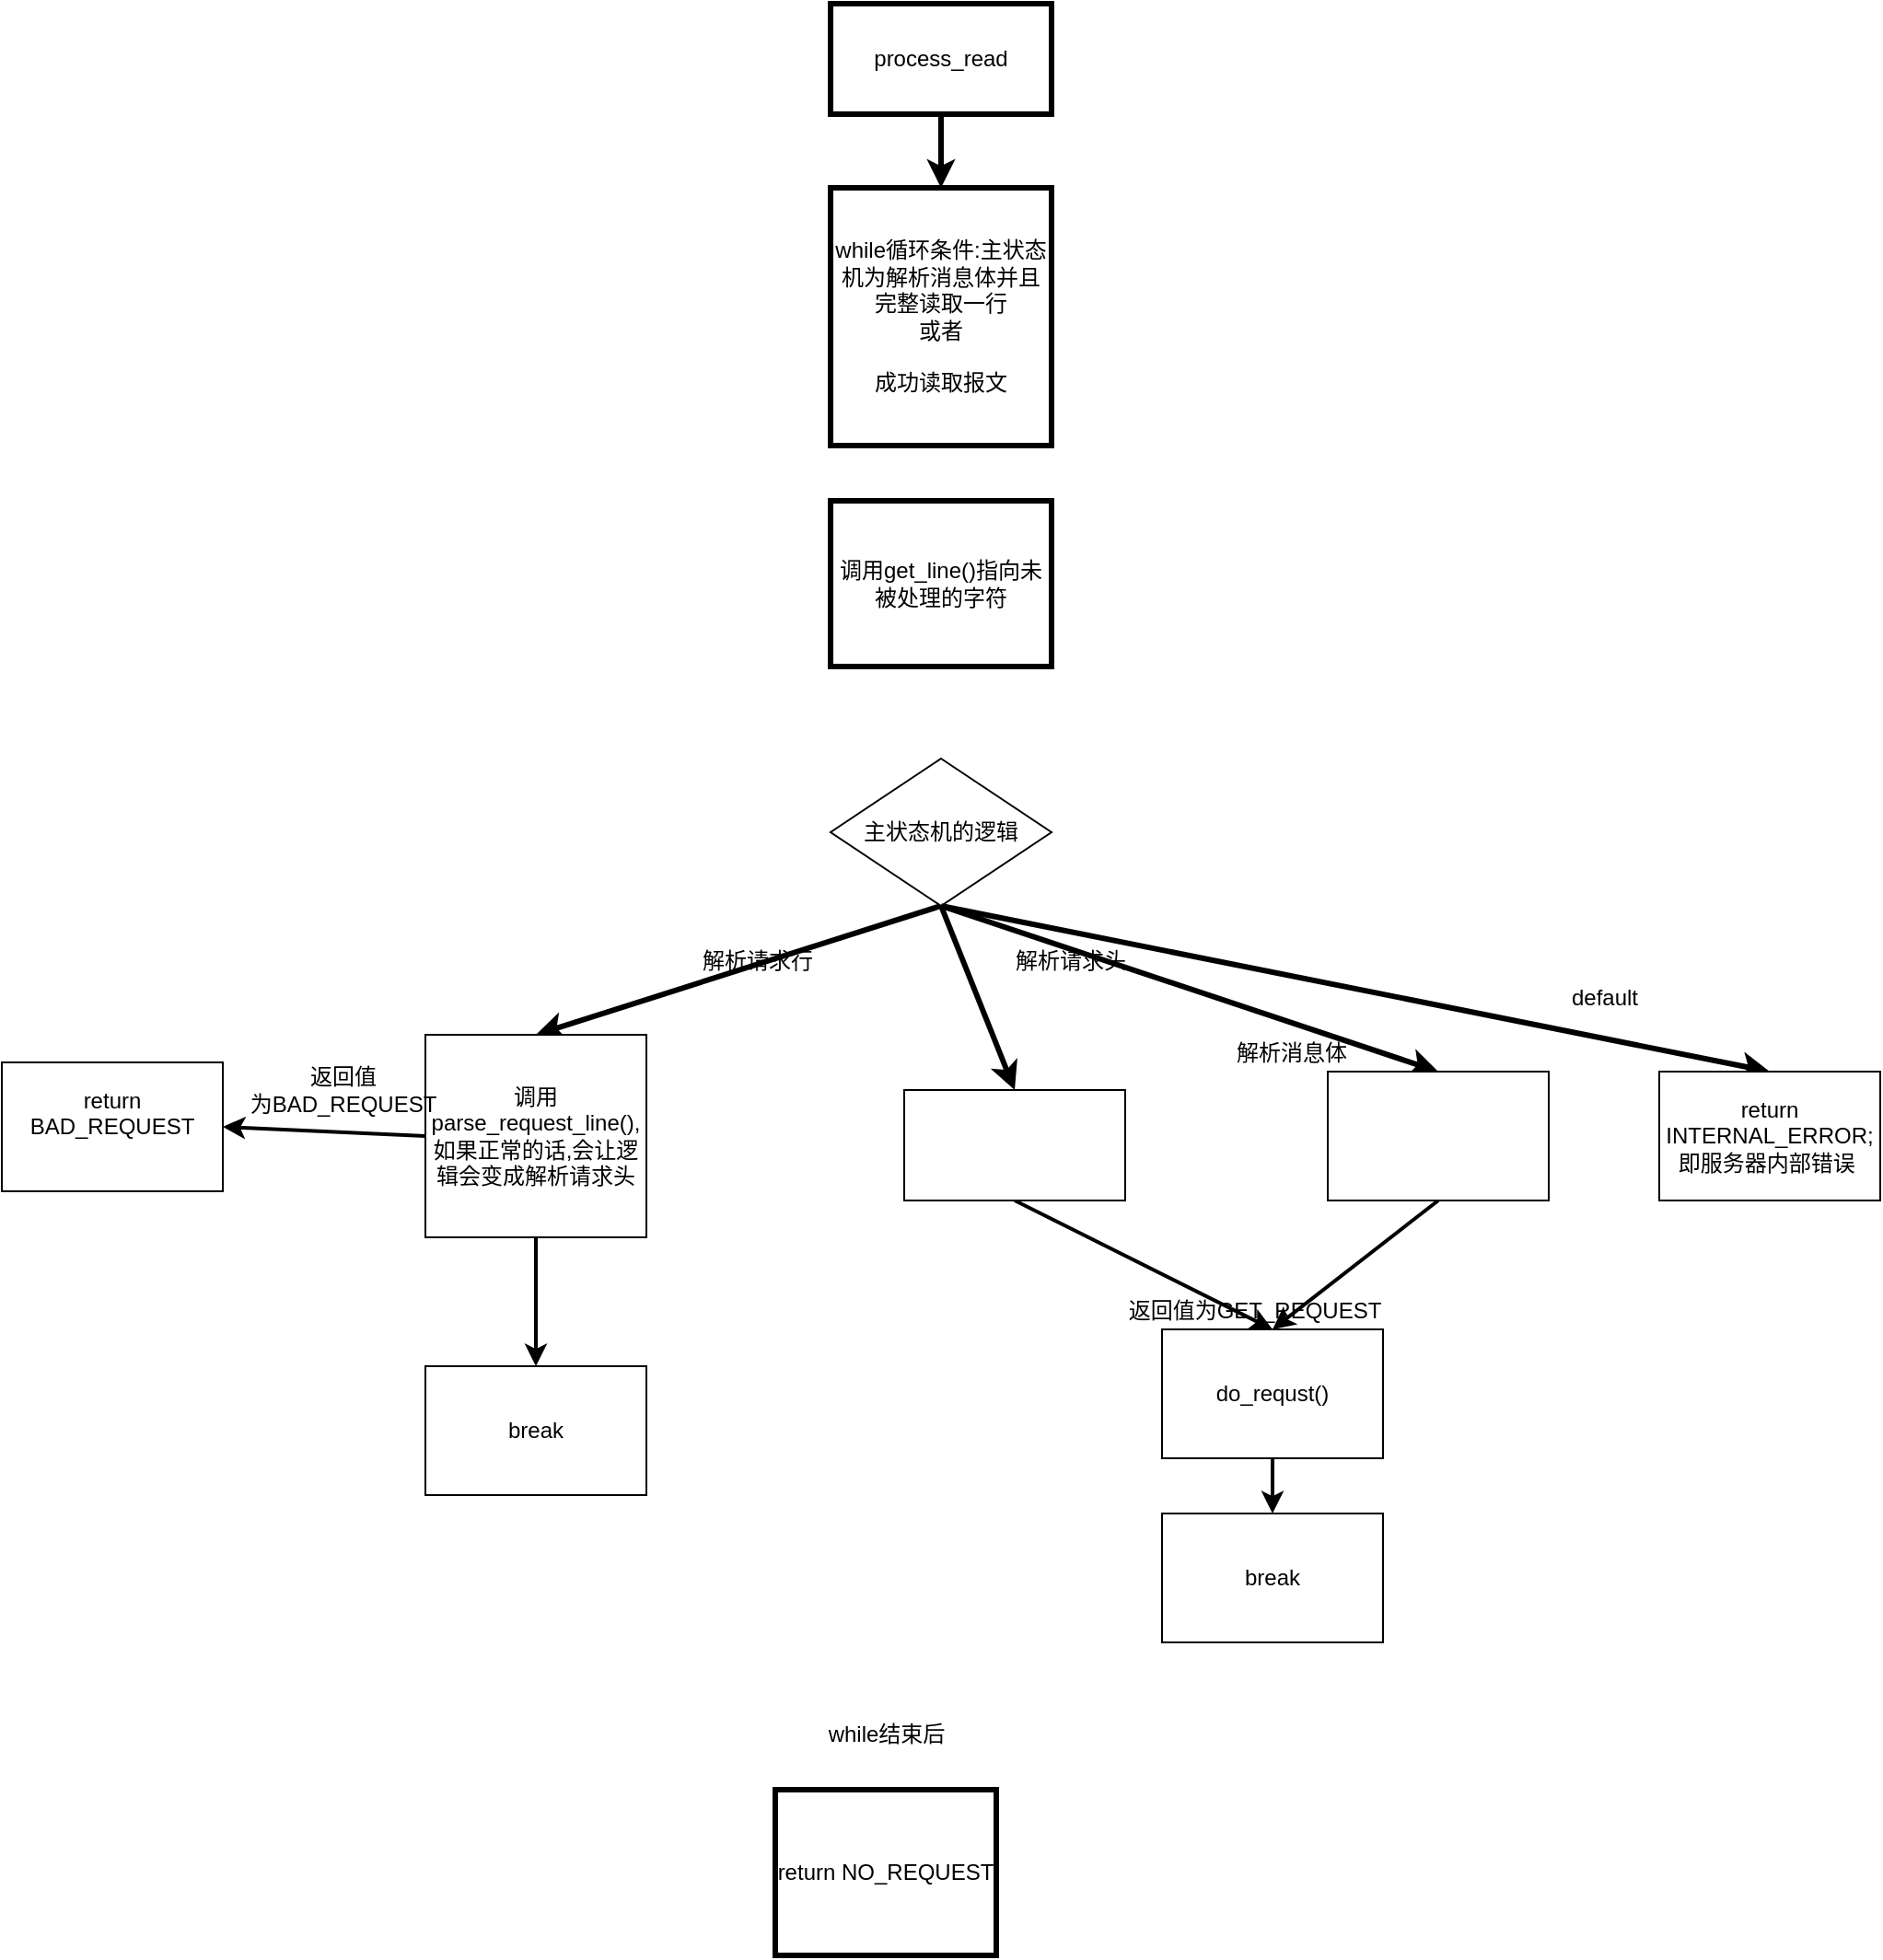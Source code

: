 <mxfile>
    <diagram id="LbE9PppjevmL19wuLY-l" name="第 1 页">
        <mxGraphModel dx="1051" dy="627" grid="1" gridSize="10" guides="1" tooltips="1" connect="1" arrows="1" fold="1" page="1" pageScale="1" pageWidth="1200" pageHeight="1920" background="#FFFFFF" math="0" shadow="0">
            <root>
                <mxCell id="0"/>
                <mxCell id="1" parent="0"/>
                <mxCell id="33" style="edgeStyle=none;html=1;exitX=0.5;exitY=1;exitDx=0;exitDy=0;entryX=0.5;entryY=0;entryDx=0;entryDy=0;strokeColor=#000000;strokeWidth=3;" parent="1" source="10" target="31" edge="1">
                    <mxGeometry relative="1" as="geometry"/>
                </mxCell>
                <mxCell id="10" value="process_read" style="whiteSpace=wrap;html=1;strokeColor=#000000;strokeWidth=3;" parent="1" vertex="1">
                    <mxGeometry x="530" y="80" width="120" height="60" as="geometry"/>
                </mxCell>
                <mxCell id="31" value="while循环条件:主状态机为解析消息体并且完整读取一行&lt;br&gt;或者&lt;br&gt;&lt;br&gt;成功读取报文" style="whiteSpace=wrap;html=1;strokeColor=#000000;strokeWidth=3;" parent="1" vertex="1">
                    <mxGeometry x="530" y="180" width="120" height="140" as="geometry"/>
                </mxCell>
                <mxCell id="40" value="调用get_line()指向未被处理的字符" style="whiteSpace=wrap;html=1;strokeColor=#000000;strokeWidth=3;" parent="1" vertex="1">
                    <mxGeometry x="530" y="350" width="120" height="90" as="geometry"/>
                </mxCell>
                <mxCell id="45" style="edgeStyle=none;html=1;exitX=0.5;exitY=1;exitDx=0;exitDy=0;entryX=0.5;entryY=0;entryDx=0;entryDy=0;fontColor=#000000;strokeColor=#000000;strokeWidth=3;" parent="1" source="42" target="43" edge="1">
                    <mxGeometry relative="1" as="geometry"/>
                </mxCell>
                <mxCell id="47" style="edgeStyle=none;html=1;exitX=0.5;exitY=1;exitDx=0;exitDy=0;entryX=0.5;entryY=0;entryDx=0;entryDy=0;fontColor=#000000;strokeColor=#000000;strokeWidth=3;" parent="1" source="42" target="46" edge="1">
                    <mxGeometry relative="1" as="geometry"/>
                </mxCell>
                <mxCell id="54" style="edgeStyle=none;html=1;exitX=0.5;exitY=1;exitDx=0;exitDy=0;entryX=0.5;entryY=0;entryDx=0;entryDy=0;fontColor=#000000;strokeColor=#000000;strokeWidth=3;" parent="1" source="42" target="53" edge="1">
                    <mxGeometry relative="1" as="geometry"/>
                </mxCell>
                <mxCell id="42" value="主状态机的逻辑" style="rhombus;whiteSpace=wrap;html=1;" parent="1" vertex="1">
                    <mxGeometry x="530" y="490" width="120" height="80" as="geometry"/>
                </mxCell>
                <mxCell id="57" style="edgeStyle=none;html=1;exitX=0;exitY=0.5;exitDx=0;exitDy=0;entryX=1;entryY=0.5;entryDx=0;entryDy=0;strokeWidth=2;strokeColor=#000000;" edge="1" parent="1" source="43" target="56">
                    <mxGeometry relative="1" as="geometry"/>
                </mxCell>
                <mxCell id="60" style="edgeStyle=none;html=1;exitX=0.5;exitY=1;exitDx=0;exitDy=0;entryX=0.5;entryY=0;entryDx=0;entryDy=0;strokeColor=#000000;strokeWidth=2;" edge="1" parent="1" source="43" target="59">
                    <mxGeometry relative="1" as="geometry"/>
                </mxCell>
                <mxCell id="43" value="调用parse_request_line(),&lt;br&gt;如果正常的话,会让逻辑会变成解析请求头" style="whiteSpace=wrap;html=1;" parent="1" vertex="1">
                    <mxGeometry x="310" y="640" width="120" height="110" as="geometry"/>
                </mxCell>
                <mxCell id="44" value="解析请求行" style="text;html=1;align=center;verticalAlign=middle;resizable=0;points=[];autosize=1;strokeColor=none;fillColor=none;fontColor=#000000;" parent="1" vertex="1">
                    <mxGeometry x="450" y="590" width="80" height="20" as="geometry"/>
                </mxCell>
                <mxCell id="65" style="edgeStyle=none;html=1;exitX=0.5;exitY=1;exitDx=0;exitDy=0;entryX=0.5;entryY=0;entryDx=0;entryDy=0;strokeColor=#000000;strokeWidth=2;" edge="1" parent="1" source="46" target="64">
                    <mxGeometry relative="1" as="geometry"/>
                </mxCell>
                <mxCell id="46" value="" style="whiteSpace=wrap;html=1;" parent="1" vertex="1">
                    <mxGeometry x="570" y="670" width="120" height="60" as="geometry"/>
                </mxCell>
                <mxCell id="48" value="解析请求头" style="text;html=1;align=center;verticalAlign=middle;resizable=0;points=[];autosize=1;strokeColor=none;fillColor=none;fontColor=#000000;" parent="1" vertex="1">
                    <mxGeometry x="620" y="590" width="80" height="20" as="geometry"/>
                </mxCell>
                <mxCell id="50" style="edgeStyle=none;html=1;exitX=0.5;exitY=1;exitDx=0;exitDy=0;entryX=0.5;entryY=0;entryDx=0;entryDy=0;fontColor=#000000;strokeColor=#000000;strokeWidth=3;" parent="1" source="42" target="51" edge="1">
                    <mxGeometry relative="1" as="geometry">
                        <mxPoint x="770" y="580" as="sourcePoint"/>
                    </mxGeometry>
                </mxCell>
                <mxCell id="66" style="edgeStyle=none;html=1;exitX=0.5;exitY=1;exitDx=0;exitDy=0;entryX=0.5;entryY=0;entryDx=0;entryDy=0;strokeColor=#000000;strokeWidth=2;" edge="1" parent="1" source="51" target="64">
                    <mxGeometry relative="1" as="geometry"/>
                </mxCell>
                <mxCell id="51" value="" style="whiteSpace=wrap;html=1;" parent="1" vertex="1">
                    <mxGeometry x="800" y="660" width="120" height="70" as="geometry"/>
                </mxCell>
                <mxCell id="52" value="解析消息体" style="text;html=1;align=center;verticalAlign=middle;resizable=0;points=[];autosize=1;strokeColor=none;fillColor=none;fontColor=#000000;" parent="1" vertex="1">
                    <mxGeometry x="740" y="640" width="80" height="20" as="geometry"/>
                </mxCell>
                <mxCell id="53" value="return INTERNAL_ERROR;&lt;br&gt;即服务器内部错误&amp;nbsp;" style="whiteSpace=wrap;html=1;" parent="1" vertex="1">
                    <mxGeometry x="980" y="660" width="120" height="70" as="geometry"/>
                </mxCell>
                <mxCell id="55" value="default" style="text;html=1;align=center;verticalAlign=middle;resizable=0;points=[];autosize=1;strokeColor=none;fillColor=none;fontColor=#000000;" parent="1" vertex="1">
                    <mxGeometry x="920" y="610" width="60" height="20" as="geometry"/>
                </mxCell>
                <mxCell id="56" value="return BAD_REQUEST&lt;br&gt;&lt;br&gt;" style="whiteSpace=wrap;html=1;" vertex="1" parent="1">
                    <mxGeometry x="80" y="655" width="120" height="70" as="geometry"/>
                </mxCell>
                <mxCell id="58" value="返回值&lt;br&gt;为BAD_REQUEST" style="text;html=1;align=center;verticalAlign=middle;resizable=0;points=[];autosize=1;strokeColor=none;fillColor=none;fontColor=#000000;" vertex="1" parent="1">
                    <mxGeometry x="210" y="655" width="110" height="30" as="geometry"/>
                </mxCell>
                <mxCell id="59" value="break" style="whiteSpace=wrap;html=1;" vertex="1" parent="1">
                    <mxGeometry x="310" y="820" width="120" height="70" as="geometry"/>
                </mxCell>
                <mxCell id="62" value="return NO_REQUEST" style="whiteSpace=wrap;html=1;strokeColor=#000000;strokeWidth=3;" vertex="1" parent="1">
                    <mxGeometry x="500" y="1050" width="120" height="90" as="geometry"/>
                </mxCell>
                <mxCell id="63" value="while结束后" style="text;html=1;align=center;verticalAlign=middle;resizable=0;points=[];autosize=1;strokeColor=none;fillColor=none;fontColor=#000000;" vertex="1" parent="1">
                    <mxGeometry x="520" y="1010" width="80" height="20" as="geometry"/>
                </mxCell>
                <mxCell id="69" style="edgeStyle=none;html=1;exitX=0.5;exitY=1;exitDx=0;exitDy=0;strokeColor=#000000;strokeWidth=2;" edge="1" parent="1" source="64" target="68">
                    <mxGeometry relative="1" as="geometry"/>
                </mxCell>
                <mxCell id="64" value="do_requst()" style="whiteSpace=wrap;html=1;" vertex="1" parent="1">
                    <mxGeometry x="710" y="800" width="120" height="70" as="geometry"/>
                </mxCell>
                <mxCell id="67" value="返回值为GET_REQUEST" style="text;html=1;align=center;verticalAlign=middle;resizable=0;points=[];autosize=1;strokeColor=none;fillColor=none;fontColor=#000000;" vertex="1" parent="1">
                    <mxGeometry x="685" y="780" width="150" height="20" as="geometry"/>
                </mxCell>
                <mxCell id="68" value="break" style="whiteSpace=wrap;html=1;" vertex="1" parent="1">
                    <mxGeometry x="710" y="900" width="120" height="70" as="geometry"/>
                </mxCell>
            </root>
        </mxGraphModel>
    </diagram>
</mxfile>